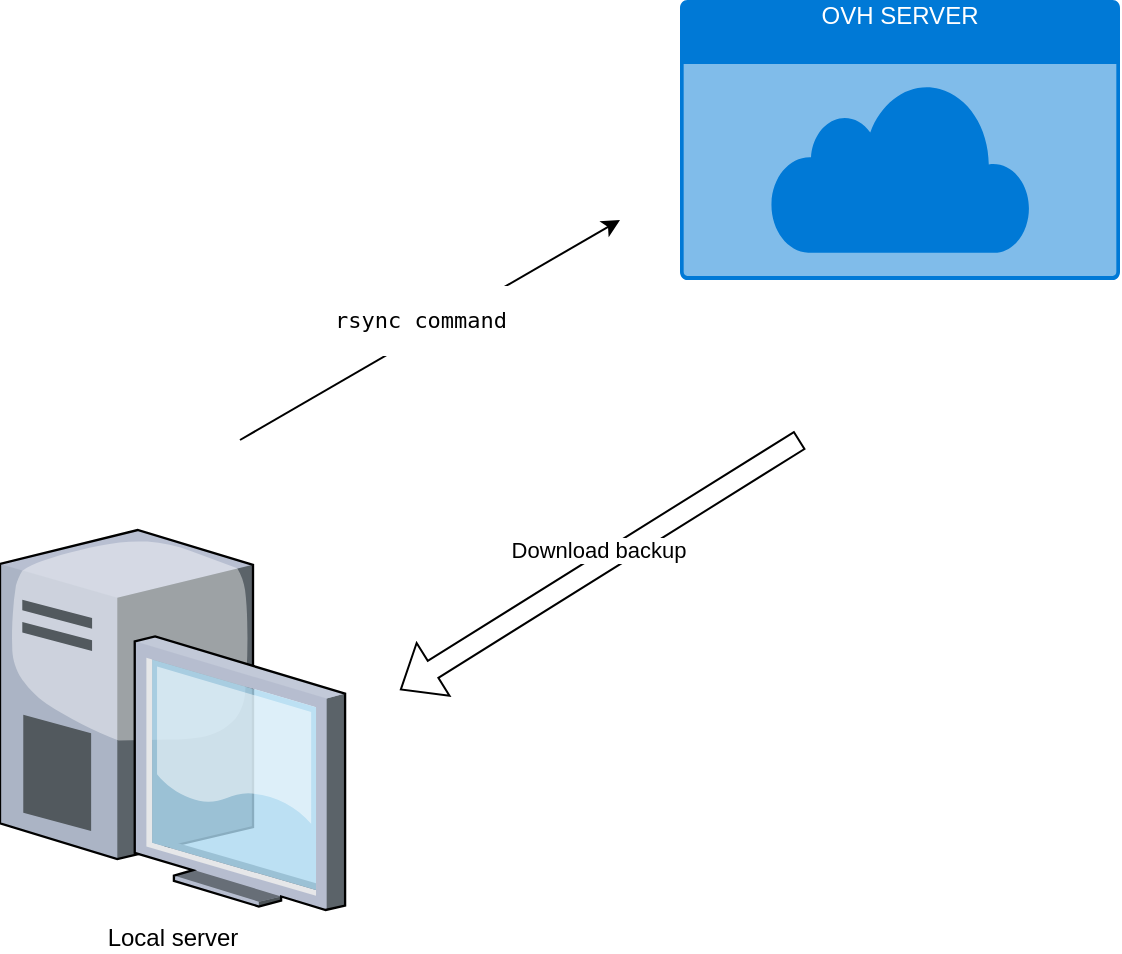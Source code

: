 <mxfile version="26.0.10">
  <diagram name="Page-1" id="W4mm7hzMaj3FfFFiM6oM">
    <mxGraphModel dx="1042" dy="565" grid="1" gridSize="10" guides="1" tooltips="1" connect="1" arrows="1" fold="1" page="1" pageScale="1" pageWidth="800" pageHeight="800" math="0" shadow="0">
      <root>
        <mxCell id="0" />
        <mxCell id="1" parent="0" />
        <mxCell id="2ihHg24Yq3TMMQaltNx3-1" value="OVH SERVER" style="html=1;whiteSpace=wrap;strokeColor=none;fillColor=#0079D6;labelPosition=center;verticalLabelPosition=middle;verticalAlign=top;align=center;fontSize=12;outlineConnect=0;spacingTop=-6;fontColor=#FFFFFF;sketch=0;shape=mxgraph.sitemap.cloud;" vertex="1" parent="1">
          <mxGeometry x="490" y="40" width="220" height="140" as="geometry" />
        </mxCell>
        <mxCell id="2ihHg24Yq3TMMQaltNx3-2" value="Local server" style="verticalLabelPosition=bottom;sketch=0;aspect=fixed;html=1;verticalAlign=top;strokeColor=none;align=center;outlineConnect=0;shape=mxgraph.citrix.desktop;" vertex="1" parent="1">
          <mxGeometry x="150" y="305" width="172.55" height="190" as="geometry" />
        </mxCell>
        <mxCell id="2ihHg24Yq3TMMQaltNx3-3" value="" style="endArrow=classic;html=1;rounded=0;" edge="1" parent="1">
          <mxGeometry width="50" height="50" relative="1" as="geometry">
            <mxPoint x="270" y="260" as="sourcePoint" />
            <mxPoint x="460" y="150" as="targetPoint" />
          </mxGeometry>
        </mxCell>
        <mxCell id="2ihHg24Yq3TMMQaltNx3-4" value="&lt;p data-pm-slice=&quot;1 1 [&amp;quot;ordered_list&amp;quot;,{&amp;quot;spread&amp;quot;:false,&amp;quot;startingNumber&amp;quot;:1,&amp;quot;start&amp;quot;:3823,&amp;quot;end&amp;quot;:4071},&amp;quot;regular_list_item&amp;quot;,{&amp;quot;start&amp;quot;:3823,&amp;quot;end&amp;quot;:3933}]&quot;&gt;&lt;code&gt;rsync command&lt;/code&gt;&lt;/p&gt;" style="edgeLabel;html=1;align=center;verticalAlign=middle;resizable=0;points=[];" vertex="1" connectable="0" parent="2ihHg24Yq3TMMQaltNx3-3">
          <mxGeometry x="0.419" y="-2" relative="1" as="geometry">
            <mxPoint x="-46" y="16" as="offset" />
          </mxGeometry>
        </mxCell>
        <mxCell id="2ihHg24Yq3TMMQaltNx3-5" value="" style="shape=flexArrow;endArrow=classic;html=1;rounded=0;" edge="1" parent="1">
          <mxGeometry width="50" height="50" relative="1" as="geometry">
            <mxPoint x="550" y="260" as="sourcePoint" />
            <mxPoint x="350" y="385" as="targetPoint" />
          </mxGeometry>
        </mxCell>
        <mxCell id="2ihHg24Yq3TMMQaltNx3-6" value="Download backup" style="edgeLabel;html=1;align=center;verticalAlign=middle;resizable=0;points=[];" vertex="1" connectable="0" parent="2ihHg24Yq3TMMQaltNx3-5">
          <mxGeometry x="-0.019" y="-7" relative="1" as="geometry">
            <mxPoint y="-1" as="offset" />
          </mxGeometry>
        </mxCell>
      </root>
    </mxGraphModel>
  </diagram>
</mxfile>
